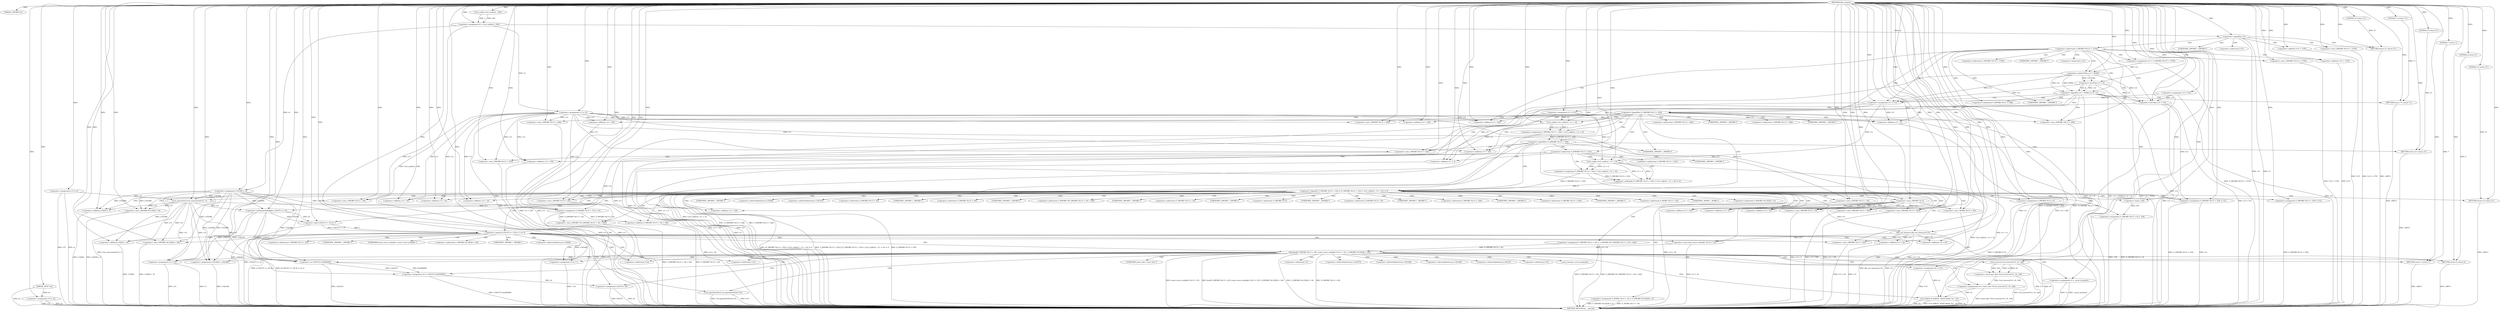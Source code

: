 digraph tftp_connect {  
"1000113" [label = "(METHOD,tftp_connect)" ]
"1000413" [label = "(METHOD_RETURN,int __fastcall)" ]
"1000114" [label = "(PARAM,_DWORD *a1)" ]
"1000115" [label = "(PARAM,_BYTE *a2)" ]
"1000129" [label = "(<operator>.assignment,v15 = a1)" ]
"1000132" [label = "(<operator>.assignment,v14 = a2)" ]
"1000135" [label = "(<operator>.assignment,v12 = 512)" ]
"1000138" [label = "(<operator>.assignment,v2 = Curl_ccalloc(1, 336))" ]
"1000140" [label = "(Curl_ccalloc,Curl_ccalloc(1, 336))" ]
"1000143" [label = "(<operator>.assignment,v15[188] = v2)" ]
"1000148" [label = "(<operator>.assignment,v13 = v2)" ]
"1000152" [label = "(<operator>.logicalNot,!v2)" ]
"1000154" [label = "(RETURN,return 27;,return 27;)" ]
"1000155" [label = "(LITERAL,27,return 27;)" ]
"1000158" [label = "(<operator>.cast,(_DWORD *)(*v15 + 1576))" ]
"1000160" [label = "(<operator>.addition,*v15 + 1576)" ]
"1000165" [label = "(<operator>.assignment,v12 = *(_DWORD *)(*v15 + 1576))" ]
"1000168" [label = "(<operator>.cast,(_DWORD *)(*v15 + 1576))" ]
"1000170" [label = "(<operator>.addition,*v15 + 1576)" ]
"1000175" [label = "(<operator>.logicalOr,v12 > 65464 || v12 < 8)" ]
"1000176" [label = "(<operator>.greaterThan,v12 > 65464)" ]
"1000179" [label = "(<operator>.lessThan,v12 < 8)" ]
"1000182" [label = "(RETURN,return 71;,return 71;)" ]
"1000183" [label = "(LITERAL,71,return 71;)" ]
"1000184" [label = "(<operator>.assignment,v11 = v12)" ]
"1000188" [label = "(<operator>.lessThan,v12 < 512)" ]
"1000191" [label = "(<operator>.assignment,v11 = 512)" ]
"1000195" [label = "(<operator>.logicalNot,!*(_DWORD *)(v13 + 328))" ]
"1000197" [label = "(<operator>.cast,(_DWORD *)(v13 + 328))" ]
"1000199" [label = "(<operator>.addition,v13 + 328)" ]
"1000203" [label = "(<operator>.assignment,*(_DWORD *)(v13 + 328) = Curl_ccalloc(1, v11 + 4))" ]
"1000205" [label = "(<operator>.cast,(_DWORD *)(v13 + 328))" ]
"1000207" [label = "(<operator>.addition,v13 + 328)" ]
"1000210" [label = "(Curl_ccalloc,Curl_ccalloc(1, v11 + 4))" ]
"1000212" [label = "(<operator>.addition,v11 + 4)" ]
"1000216" [label = "(<operator>.logicalNot,!*(_DWORD *)(v13 + 328))" ]
"1000218" [label = "(<operator>.cast,(_DWORD *)(v13 + 328))" ]
"1000220" [label = "(<operator>.addition,v13 + 328)" ]
"1000223" [label = "(RETURN,return 27;,return 27;)" ]
"1000224" [label = "(LITERAL,27,return 27;)" ]
"1000226" [label = "(<operator>.logicalOr,*(_DWORD *)(v13 + 332) || (*(_DWORD *)(v13 + 332) = Curl_ccalloc(1, v11 + 4)) != 0)" ]
"1000228" [label = "(<operator>.cast,(_DWORD *)(v13 + 332))" ]
"1000230" [label = "(<operator>.addition,v13 + 332)" ]
"1000233" [label = "(<operator>.notEquals,(*(_DWORD *)(v13 + 332) = Curl_ccalloc(1, v11 + 4)) != 0)" ]
"1000234" [label = "(<operator>.assignment,*(_DWORD *)(v13 + 332) = Curl_ccalloc(1, v11 + 4))" ]
"1000236" [label = "(<operator>.cast,(_DWORD *)(v13 + 332))" ]
"1000238" [label = "(<operator>.addition,v13 + 332)" ]
"1000241" [label = "(Curl_ccalloc,Curl_ccalloc(1, v11 + 4))" ]
"1000243" [label = "(<operator>.addition,v11 + 4)" ]
"1000248" [label = "(Curl_conncontrol,Curl_conncontrol(v15, 1))" ]
"1000251" [label = "(<operator>.assignment,*(_DWORD *)(v13 + 16) = v15)" ]
"1000253" [label = "(<operator>.cast,(_DWORD *)(v13 + 16))" ]
"1000255" [label = "(<operator>.addition,v13 + 16)" ]
"1000259" [label = "(<operator>.assignment,*(_DWORD *)(v13 + 20) = *(_DWORD *)(*(_DWORD *)(v13 + 16) + 420))" ]
"1000261" [label = "(<operator>.cast,(_DWORD *)(v13 + 20))" ]
"1000263" [label = "(<operator>.addition,v13 + 20)" ]
"1000267" [label = "(<operator>.cast,(_DWORD *)(*(_DWORD *)(v13 + 16) + 420))" ]
"1000269" [label = "(<operator>.addition,*(_DWORD *)(v13 + 16) + 420)" ]
"1000271" [label = "(<operator>.cast,(_DWORD *)(v13 + 16))" ]
"1000273" [label = "(<operator>.addition,v13 + 16)" ]
"1000277" [label = "(<operator>.assignment,*(_DWORD *)v13 = 0)" ]
"1000279" [label = "(<operator>.cast,(_DWORD *)v13)" ]
"1000283" [label = "(<operator>.assignment,*(_DWORD *)(v13 + 8) = -100)" ]
"1000285" [label = "(<operator>.cast,(_DWORD *)(v13 + 8))" ]
"1000287" [label = "(<operator>.addition,v13 + 8)" ]
"1000290" [label = "(<operator>.minus,-100)" ]
"1000292" [label = "(<operator>.assignment,*(_DWORD *)(v13 + 320) = 512)" ]
"1000294" [label = "(<operator>.cast,(_DWORD *)(v13 + 320))" ]
"1000296" [label = "(<operator>.addition,v13 + 320)" ]
"1000300" [label = "(<operator>.assignment,*(_DWORD *)(v13 + 324) = v12)" ]
"1000302" [label = "(<operator>.cast,(_DWORD *)(v13 + 324))" ]
"1000304" [label = "(<operator>.addition,v13 + 324)" ]
"1000308" [label = "(<operator>.assignment,*(_WORD *)(v13 + 52) = *(_DWORD *)(v15[20] + 4))" ]
"1000310" [label = "(<operator>.cast,(_WORD *)(v13 + 52))" ]
"1000312" [label = "(<operator>.addition,v13 + 52)" ]
"1000316" [label = "(<operator>.cast,(_DWORD *)(v15[20] + 4))" ]
"1000318" [label = "(<operator>.addition,v15[20] + 4)" ]
"1000323" [label = "(tftp_set_timeouts,tftp_set_timeouts(v13))" ]
"1000326" [label = "(<operator>.equals,((v15[147] >> 25) & 1) == 0)" ]
"1000327" [label = "(<operator>.and,(v15[147] >> 25) & 1)" ]
"1000328" [label = "(<operator>.arithmeticShiftRight,v15[147] >> 25)" ]
"1000337" [label = "(bind,bind(*(_DWORD *)(v13 + 20), (const struct sockaddr *)(v13 + 52), *(_DWORD *)(v15[20] + 16)))" ]
"1000339" [label = "(<operator>.cast,(_DWORD *)(v13 + 20))" ]
"1000341" [label = "(<operator>.addition,v13 + 20)" ]
"1000344" [label = "(<operator>.cast,(const struct sockaddr *)(v13 + 52))" ]
"1000346" [label = "(<operator>.addition,v13 + 52)" ]
"1000350" [label = "(<operator>.cast,(_DWORD *)(v15[20] + 16))" ]
"1000352" [label = "(<operator>.addition,v15[20] + 16)" ]
"1000358" [label = "(<operator>.assignment,v8 = *v15)" ]
"1000362" [label = "(<operator>.assignment,v3 = _errno_location())" ]
"1000365" [label = "(<operator>.assignment,v4 = (const char *)Curl_strerror(*v3, v9, 128))" ]
"1000367" [label = "(<operator>.cast,(const char *)Curl_strerror(*v3, v9, 128))" ]
"1000369" [label = "(Curl_strerror,Curl_strerror(*v3, v9, 128))" ]
"1000374" [label = "(Curl_failf,Curl_failf(v8, \"bind() failed; %s\", v4))" ]
"1000378" [label = "(RETURN,return 7;,return 7;)" ]
"1000379" [label = "(LITERAL,7,return 7;)" ]
"1000380" [label = "(<operator>.assignment,v5 = v15)" ]
"1000383" [label = "(<operator>.assignment,v6 = v15[147] | 0x2000000)" ]
"1000385" [label = "(<operator>.or,v15[147] | 0x2000000)" ]
"1000390" [label = "(<operator>.assignment,v15[148] = v15[148])" ]
"1000397" [label = "(<operator>.assignment,v5[147] = v6)" ]
"1000402" [label = "(Curl_pgrsStartNow,Curl_pgrsStartNow(*v15))" ]
"1000405" [label = "(<operator>.assignment,*v14 = 1)" ]
"1000409" [label = "(RETURN,return 0;,return 0;)" ]
"1000410" [label = "(LITERAL,0,return 0;)" ]
"1000411" [label = "(RETURN,return 27;,return 27;)" ]
"1000412" [label = "(LITERAL,27,return 27;)" ]
"1000157" [label = "(<operator>.indirection,*(_DWORD *)(*v15 + 1576))" ]
"1000159" [label = "(UNKNOWN,_DWORD *,_DWORD *)" ]
"1000161" [label = "(<operator>.indirection,*v15)" ]
"1000167" [label = "(<operator>.indirection,*(_DWORD *)(*v15 + 1576))" ]
"1000169" [label = "(UNKNOWN,_DWORD *,_DWORD *)" ]
"1000171" [label = "(<operator>.indirection,*v15)" ]
"1000196" [label = "(<operator>.indirection,*(_DWORD *)(v13 + 328))" ]
"1000198" [label = "(UNKNOWN,_DWORD *,_DWORD *)" ]
"1000204" [label = "(<operator>.indirection,*(_DWORD *)(v13 + 328))" ]
"1000206" [label = "(UNKNOWN,_DWORD *,_DWORD *)" ]
"1000217" [label = "(<operator>.indirection,*(_DWORD *)(v13 + 328))" ]
"1000219" [label = "(UNKNOWN,_DWORD *,_DWORD *)" ]
"1000227" [label = "(<operator>.indirection,*(_DWORD *)(v13 + 332))" ]
"1000229" [label = "(UNKNOWN,_DWORD *,_DWORD *)" ]
"1000235" [label = "(<operator>.indirection,*(_DWORD *)(v13 + 332))" ]
"1000237" [label = "(UNKNOWN,_DWORD *,_DWORD *)" ]
"1000252" [label = "(<operator>.indirection,*(_DWORD *)(v13 + 16))" ]
"1000254" [label = "(UNKNOWN,_DWORD *,_DWORD *)" ]
"1000260" [label = "(<operator>.indirection,*(_DWORD *)(v13 + 20))" ]
"1000262" [label = "(UNKNOWN,_DWORD *,_DWORD *)" ]
"1000266" [label = "(<operator>.indirection,*(_DWORD *)(*(_DWORD *)(v13 + 16) + 420))" ]
"1000268" [label = "(UNKNOWN,_DWORD *,_DWORD *)" ]
"1000270" [label = "(<operator>.indirection,*(_DWORD *)(v13 + 16))" ]
"1000272" [label = "(UNKNOWN,_DWORD *,_DWORD *)" ]
"1000278" [label = "(<operator>.indirection,*(_DWORD *)v13)" ]
"1000280" [label = "(UNKNOWN,_DWORD *,_DWORD *)" ]
"1000284" [label = "(<operator>.indirection,*(_DWORD *)(v13 + 8))" ]
"1000286" [label = "(UNKNOWN,_DWORD *,_DWORD *)" ]
"1000293" [label = "(<operator>.indirection,*(_DWORD *)(v13 + 320))" ]
"1000295" [label = "(UNKNOWN,_DWORD *,_DWORD *)" ]
"1000301" [label = "(<operator>.indirection,*(_DWORD *)(v13 + 324))" ]
"1000303" [label = "(UNKNOWN,_DWORD *,_DWORD *)" ]
"1000309" [label = "(<operator>.indirection,*(_WORD *)(v13 + 52))" ]
"1000311" [label = "(UNKNOWN,_WORD *,_WORD *)" ]
"1000315" [label = "(<operator>.indirection,*(_DWORD *)(v15[20] + 4))" ]
"1000317" [label = "(UNKNOWN,_DWORD *,_DWORD *)" ]
"1000319" [label = "(<operator>.indirectIndexAccess,v15[20])" ]
"1000329" [label = "(<operator>.indirectIndexAccess,v15[147])" ]
"1000338" [label = "(<operator>.indirection,*(_DWORD *)(v13 + 20))" ]
"1000340" [label = "(UNKNOWN,_DWORD *,_DWORD *)" ]
"1000345" [label = "(UNKNOWN,const struct sockaddr *,const struct sockaddr *)" ]
"1000349" [label = "(<operator>.indirection,*(_DWORD *)(v15[20] + 16))" ]
"1000351" [label = "(UNKNOWN,_DWORD *,_DWORD *)" ]
"1000353" [label = "(<operator>.indirectIndexAccess,v15[20])" ]
"1000360" [label = "(<operator>.indirection,*v15)" ]
"1000364" [label = "(_errno_location,_errno_location())" ]
"1000368" [label = "(UNKNOWN,const char *,const char *)" ]
"1000370" [label = "(<operator>.indirection,*v3)" ]
"1000386" [label = "(<operator>.indirectIndexAccess,v15[147])" ]
"1000391" [label = "(<operator>.indirectIndexAccess,v15[148])" ]
"1000394" [label = "(<operator>.indirectIndexAccess,v15[148])" ]
"1000398" [label = "(<operator>.indirectIndexAccess,v5[147])" ]
"1000403" [label = "(<operator>.indirection,*v15)" ]
"1000406" [label = "(<operator>.indirection,*v14)" ]
  "1000378" -> "1000413"  [ label = "DDG: <RET>"] 
  "1000409" -> "1000413"  [ label = "DDG: <RET>"] 
  "1000223" -> "1000413"  [ label = "DDG: <RET>"] 
  "1000184" -> "1000413"  [ label = "DDG: v11"] 
  "1000210" -> "1000413"  [ label = "DDG: v11 + 4"] 
  "1000259" -> "1000413"  [ label = "DDG: *(_DWORD *)(v13 + 20)"] 
  "1000326" -> "1000413"  [ label = "DDG: (v15[147] >> 25) & 1"] 
  "1000165" -> "1000413"  [ label = "DDG: *(_DWORD *)(*v15 + 1576)"] 
  "1000143" -> "1000413"  [ label = "DDG: v15[188]"] 
  "1000135" -> "1000413"  [ label = "DDG: v12"] 
  "1000241" -> "1000413"  [ label = "DDG: v11 + 4"] 
  "1000160" -> "1000413"  [ label = "DDG: *v15"] 
  "1000374" -> "1000413"  [ label = "DDG: Curl_failf(v8, \"bind() failed; %s\", v4)"] 
  "1000390" -> "1000413"  [ label = "DDG: v15[148]"] 
  "1000300" -> "1000413"  [ label = "DDG: v12"] 
  "1000197" -> "1000413"  [ label = "DDG: v13 + 328"] 
  "1000350" -> "1000413"  [ label = "DDG: v15[20] + 16"] 
  "1000188" -> "1000413"  [ label = "DDG: v12"] 
  "1000238" -> "1000413"  [ label = "DDG: v13"] 
  "1000243" -> "1000413"  [ label = "DDG: v11"] 
  "1000337" -> "1000413"  [ label = "DDG: (const struct sockaddr *)(v13 + 52)"] 
  "1000352" -> "1000413"  [ label = "DDG: v15[20]"] 
  "1000318" -> "1000413"  [ label = "DDG: v15[20]"] 
  "1000267" -> "1000413"  [ label = "DDG: *(_DWORD *)(v13 + 16) + 420"] 
  "1000226" -> "1000413"  [ label = "DDG: (*(_DWORD *)(v13 + 332) = Curl_ccalloc(1, v11 + 4)) != 0"] 
  "1000337" -> "1000413"  [ label = "DDG: bind(*(_DWORD *)(v13 + 20), (const struct sockaddr *)(v13 + 52), *(_DWORD *)(v15[20] + 16))"] 
  "1000251" -> "1000413"  [ label = "DDG: v15"] 
  "1000212" -> "1000413"  [ label = "DDG: v11"] 
  "1000216" -> "1000413"  [ label = "DDG: *(_DWORD *)(v13 + 328)"] 
  "1000228" -> "1000413"  [ label = "DDG: v13 + 332"] 
  "1000323" -> "1000413"  [ label = "DDG: tftp_set_timeouts(v13)"] 
  "1000397" -> "1000413"  [ label = "DDG: v6"] 
  "1000362" -> "1000413"  [ label = "DDG: _errno_location()"] 
  "1000367" -> "1000413"  [ label = "DDG: Curl_strerror(*v3, v9, 128)"] 
  "1000283" -> "1000413"  [ label = "DDG: -100"] 
  "1000220" -> "1000413"  [ label = "DDG: v13"] 
  "1000152" -> "1000413"  [ label = "DDG: !v2"] 
  "1000405" -> "1000413"  [ label = "DDG: *v14"] 
  "1000132" -> "1000413"  [ label = "DDG: a2"] 
  "1000129" -> "1000413"  [ label = "DDG: v15"] 
  "1000294" -> "1000413"  [ label = "DDG: v13 + 320"] 
  "1000380" -> "1000413"  [ label = "DDG: v15"] 
  "1000218" -> "1000413"  [ label = "DDG: v13 + 328"] 
  "1000300" -> "1000413"  [ label = "DDG: *(_DWORD *)(v13 + 324)"] 
  "1000369" -> "1000413"  [ label = "DDG: *v3"] 
  "1000402" -> "1000413"  [ label = "DDG: Curl_pgrsStartNow(*v15)"] 
  "1000269" -> "1000413"  [ label = "DDG: *(_DWORD *)(v13 + 16)"] 
  "1000259" -> "1000413"  [ label = "DDG: *(_DWORD *)(*(_DWORD *)(v13 + 16) + 420)"] 
  "1000226" -> "1000413"  [ label = "DDG: *(_DWORD *)(v13 + 332) || (*(_DWORD *)(v13 + 332) = Curl_ccalloc(1, v11 + 4)) != 0"] 
  "1000234" -> "1000413"  [ label = "DDG: Curl_ccalloc(1, v11 + 4)"] 
  "1000339" -> "1000413"  [ label = "DDG: v13 + 20"] 
  "1000132" -> "1000413"  [ label = "DDG: v14"] 
  "1000226" -> "1000413"  [ label = "DDG: *(_DWORD *)(v13 + 332)"] 
  "1000152" -> "1000413"  [ label = "DDG: v2"] 
  "1000148" -> "1000413"  [ label = "DDG: v13"] 
  "1000179" -> "1000413"  [ label = "DDG: v12"] 
  "1000383" -> "1000413"  [ label = "DDG: v15[147] | 0x2000000"] 
  "1000402" -> "1000413"  [ label = "DDG: *v15"] 
  "1000115" -> "1000413"  [ label = "DDG: a2"] 
  "1000261" -> "1000413"  [ label = "DDG: v13 + 20"] 
  "1000302" -> "1000413"  [ label = "DDG: v13 + 324"] 
  "1000344" -> "1000413"  [ label = "DDG: v13 + 52"] 
  "1000365" -> "1000413"  [ label = "DDG: (const char *)Curl_strerror(*v3, v9, 128)"] 
  "1000292" -> "1000413"  [ label = "DDG: *(_DWORD *)(v13 + 320)"] 
  "1000129" -> "1000413"  [ label = "DDG: a1"] 
  "1000248" -> "1000413"  [ label = "DDG: Curl_conncontrol(v15, 1)"] 
  "1000168" -> "1000413"  [ label = "DDG: *v15 + 1576"] 
  "1000230" -> "1000413"  [ label = "DDG: v13"] 
  "1000285" -> "1000413"  [ label = "DDG: v13 + 8"] 
  "1000369" -> "1000413"  [ label = "DDG: v9"] 
  "1000337" -> "1000413"  [ label = "DDG: *(_DWORD *)(v15[20] + 16)"] 
  "1000170" -> "1000413"  [ label = "DDG: *v15"] 
  "1000188" -> "1000413"  [ label = "DDG: v12 < 512"] 
  "1000308" -> "1000413"  [ label = "DDG: *(_DWORD *)(v15[20] + 4)"] 
  "1000191" -> "1000413"  [ label = "DDG: v11"] 
  "1000397" -> "1000413"  [ label = "DDG: v5[147]"] 
  "1000327" -> "1000413"  [ label = "DDG: v15[147] >> 25"] 
  "1000328" -> "1000413"  [ label = "DDG: v15[147]"] 
  "1000271" -> "1000413"  [ label = "DDG: v13 + 16"] 
  "1000176" -> "1000413"  [ label = "DDG: v12"] 
  "1000374" -> "1000413"  [ label = "DDG: v4"] 
  "1000175" -> "1000413"  [ label = "DDG: v12 > 65464"] 
  "1000175" -> "1000413"  [ label = "DDG: v12 < 8"] 
  "1000195" -> "1000413"  [ label = "DDG: *(_DWORD *)(v13 + 328)"] 
  "1000374" -> "1000413"  [ label = "DDG: v8"] 
  "1000346" -> "1000413"  [ label = "DDG: v13"] 
  "1000138" -> "1000413"  [ label = "DDG: Curl_ccalloc(1, 336)"] 
  "1000277" -> "1000413"  [ label = "DDG: *(_DWORD *)v13"] 
  "1000362" -> "1000413"  [ label = "DDG: v3"] 
  "1000216" -> "1000413"  [ label = "DDG: !*(_DWORD *)(v13 + 328)"] 
  "1000203" -> "1000413"  [ label = "DDG: Curl_ccalloc(1, v11 + 4)"] 
  "1000283" -> "1000413"  [ label = "DDG: *(_DWORD *)(v13 + 8)"] 
  "1000236" -> "1000413"  [ label = "DDG: v13 + 332"] 
  "1000158" -> "1000413"  [ label = "DDG: *v15 + 1576"] 
  "1000308" -> "1000413"  [ label = "DDG: *(_WORD *)(v13 + 52)"] 
  "1000195" -> "1000413"  [ label = "DDG: !*(_DWORD *)(v13 + 328)"] 
  "1000316" -> "1000413"  [ label = "DDG: v15[20] + 4"] 
  "1000175" -> "1000413"  [ label = "DDG: v12 > 65464 || v12 < 8"] 
  "1000326" -> "1000413"  [ label = "DDG: ((v15[147] >> 25) & 1) == 0"] 
  "1000380" -> "1000413"  [ label = "DDG: v5"] 
  "1000323" -> "1000413"  [ label = "DDG: v13"] 
  "1000337" -> "1000413"  [ label = "DDG: *(_DWORD *)(v13 + 20)"] 
  "1000310" -> "1000413"  [ label = "DDG: v13 + 52"] 
  "1000385" -> "1000413"  [ label = "DDG: v15[147]"] 
  "1000358" -> "1000413"  [ label = "DDG: *v15"] 
  "1000182" -> "1000413"  [ label = "DDG: <RET>"] 
  "1000154" -> "1000413"  [ label = "DDG: <RET>"] 
  "1000411" -> "1000413"  [ label = "DDG: <RET>"] 
  "1000113" -> "1000114"  [ label = "DDG: "] 
  "1000113" -> "1000115"  [ label = "DDG: "] 
  "1000113" -> "1000129"  [ label = "DDG: "] 
  "1000115" -> "1000132"  [ label = "DDG: a2"] 
  "1000113" -> "1000132"  [ label = "DDG: "] 
  "1000113" -> "1000135"  [ label = "DDG: "] 
  "1000140" -> "1000138"  [ label = "DDG: 1"] 
  "1000140" -> "1000138"  [ label = "DDG: 336"] 
  "1000113" -> "1000138"  [ label = "DDG: "] 
  "1000113" -> "1000140"  [ label = "DDG: "] 
  "1000138" -> "1000143"  [ label = "DDG: v2"] 
  "1000113" -> "1000143"  [ label = "DDG: "] 
  "1000113" -> "1000148"  [ label = "DDG: "] 
  "1000138" -> "1000148"  [ label = "DDG: v2"] 
  "1000113" -> "1000152"  [ label = "DDG: "] 
  "1000138" -> "1000152"  [ label = "DDG: v2"] 
  "1000155" -> "1000154"  [ label = "DDG: 27"] 
  "1000113" -> "1000154"  [ label = "DDG: "] 
  "1000113" -> "1000155"  [ label = "DDG: "] 
  "1000113" -> "1000158"  [ label = "DDG: "] 
  "1000113" -> "1000160"  [ label = "DDG: "] 
  "1000113" -> "1000165"  [ label = "DDG: "] 
  "1000113" -> "1000168"  [ label = "DDG: "] 
  "1000113" -> "1000170"  [ label = "DDG: "] 
  "1000176" -> "1000175"  [ label = "DDG: v12"] 
  "1000176" -> "1000175"  [ label = "DDG: 65464"] 
  "1000165" -> "1000176"  [ label = "DDG: v12"] 
  "1000113" -> "1000176"  [ label = "DDG: "] 
  "1000179" -> "1000175"  [ label = "DDG: v12"] 
  "1000179" -> "1000175"  [ label = "DDG: 8"] 
  "1000176" -> "1000179"  [ label = "DDG: v12"] 
  "1000113" -> "1000179"  [ label = "DDG: "] 
  "1000183" -> "1000182"  [ label = "DDG: 71"] 
  "1000113" -> "1000182"  [ label = "DDG: "] 
  "1000113" -> "1000183"  [ label = "DDG: "] 
  "1000135" -> "1000184"  [ label = "DDG: v12"] 
  "1000179" -> "1000184"  [ label = "DDG: v12"] 
  "1000176" -> "1000184"  [ label = "DDG: v12"] 
  "1000113" -> "1000184"  [ label = "DDG: "] 
  "1000113" -> "1000188"  [ label = "DDG: "] 
  "1000135" -> "1000188"  [ label = "DDG: v12"] 
  "1000179" -> "1000188"  [ label = "DDG: v12"] 
  "1000176" -> "1000188"  [ label = "DDG: v12"] 
  "1000113" -> "1000191"  [ label = "DDG: "] 
  "1000148" -> "1000197"  [ label = "DDG: v13"] 
  "1000113" -> "1000197"  [ label = "DDG: "] 
  "1000148" -> "1000199"  [ label = "DDG: v13"] 
  "1000113" -> "1000199"  [ label = "DDG: "] 
  "1000210" -> "1000203"  [ label = "DDG: 1"] 
  "1000210" -> "1000203"  [ label = "DDG: v11 + 4"] 
  "1000113" -> "1000205"  [ label = "DDG: "] 
  "1000148" -> "1000205"  [ label = "DDG: v13"] 
  "1000113" -> "1000207"  [ label = "DDG: "] 
  "1000148" -> "1000207"  [ label = "DDG: v13"] 
  "1000113" -> "1000210"  [ label = "DDG: "] 
  "1000184" -> "1000210"  [ label = "DDG: v11"] 
  "1000191" -> "1000210"  [ label = "DDG: v11"] 
  "1000184" -> "1000212"  [ label = "DDG: v11"] 
  "1000191" -> "1000212"  [ label = "DDG: v11"] 
  "1000113" -> "1000212"  [ label = "DDG: "] 
  "1000203" -> "1000216"  [ label = "DDG: *(_DWORD *)(v13 + 328)"] 
  "1000113" -> "1000218"  [ label = "DDG: "] 
  "1000148" -> "1000218"  [ label = "DDG: v13"] 
  "1000113" -> "1000220"  [ label = "DDG: "] 
  "1000148" -> "1000220"  [ label = "DDG: v13"] 
  "1000224" -> "1000223"  [ label = "DDG: 27"] 
  "1000113" -> "1000223"  [ label = "DDG: "] 
  "1000113" -> "1000224"  [ label = "DDG: "] 
  "1000234" -> "1000226"  [ label = "DDG: *(_DWORD *)(v13 + 332)"] 
  "1000113" -> "1000228"  [ label = "DDG: "] 
  "1000148" -> "1000228"  [ label = "DDG: v13"] 
  "1000113" -> "1000230"  [ label = "DDG: "] 
  "1000148" -> "1000230"  [ label = "DDG: v13"] 
  "1000233" -> "1000226"  [ label = "DDG: 0"] 
  "1000234" -> "1000233"  [ label = "DDG: *(_DWORD *)(v13 + 332)"] 
  "1000241" -> "1000233"  [ label = "DDG: 1"] 
  "1000241" -> "1000233"  [ label = "DDG: v11 + 4"] 
  "1000113" -> "1000236"  [ label = "DDG: "] 
  "1000148" -> "1000236"  [ label = "DDG: v13"] 
  "1000113" -> "1000238"  [ label = "DDG: "] 
  "1000148" -> "1000238"  [ label = "DDG: v13"] 
  "1000241" -> "1000234"  [ label = "DDG: 1"] 
  "1000241" -> "1000234"  [ label = "DDG: v11 + 4"] 
  "1000113" -> "1000241"  [ label = "DDG: "] 
  "1000184" -> "1000241"  [ label = "DDG: v11"] 
  "1000191" -> "1000241"  [ label = "DDG: v11"] 
  "1000184" -> "1000243"  [ label = "DDG: v11"] 
  "1000191" -> "1000243"  [ label = "DDG: v11"] 
  "1000113" -> "1000243"  [ label = "DDG: "] 
  "1000113" -> "1000233"  [ label = "DDG: "] 
  "1000143" -> "1000248"  [ label = "DDG: v15[188]"] 
  "1000129" -> "1000248"  [ label = "DDG: v15"] 
  "1000113" -> "1000248"  [ label = "DDG: "] 
  "1000143" -> "1000251"  [ label = "DDG: v15[188]"] 
  "1000248" -> "1000251"  [ label = "DDG: v15"] 
  "1000113" -> "1000251"  [ label = "DDG: "] 
  "1000113" -> "1000253"  [ label = "DDG: "] 
  "1000148" -> "1000253"  [ label = "DDG: v13"] 
  "1000113" -> "1000255"  [ label = "DDG: "] 
  "1000148" -> "1000255"  [ label = "DDG: v13"] 
  "1000113" -> "1000261"  [ label = "DDG: "] 
  "1000148" -> "1000261"  [ label = "DDG: v13"] 
  "1000113" -> "1000263"  [ label = "DDG: "] 
  "1000148" -> "1000263"  [ label = "DDG: v13"] 
  "1000251" -> "1000267"  [ label = "DDG: *(_DWORD *)(v13 + 16)"] 
  "1000113" -> "1000267"  [ label = "DDG: "] 
  "1000251" -> "1000269"  [ label = "DDG: *(_DWORD *)(v13 + 16)"] 
  "1000113" -> "1000271"  [ label = "DDG: "] 
  "1000148" -> "1000271"  [ label = "DDG: v13"] 
  "1000113" -> "1000273"  [ label = "DDG: "] 
  "1000148" -> "1000273"  [ label = "DDG: v13"] 
  "1000113" -> "1000269"  [ label = "DDG: "] 
  "1000113" -> "1000277"  [ label = "DDG: "] 
  "1000113" -> "1000279"  [ label = "DDG: "] 
  "1000148" -> "1000279"  [ label = "DDG: v13"] 
  "1000290" -> "1000283"  [ label = "DDG: 100"] 
  "1000279" -> "1000285"  [ label = "DDG: v13"] 
  "1000113" -> "1000285"  [ label = "DDG: "] 
  "1000279" -> "1000287"  [ label = "DDG: v13"] 
  "1000113" -> "1000287"  [ label = "DDG: "] 
  "1000113" -> "1000290"  [ label = "DDG: "] 
  "1000113" -> "1000292"  [ label = "DDG: "] 
  "1000113" -> "1000294"  [ label = "DDG: "] 
  "1000279" -> "1000294"  [ label = "DDG: v13"] 
  "1000113" -> "1000296"  [ label = "DDG: "] 
  "1000279" -> "1000296"  [ label = "DDG: v13"] 
  "1000188" -> "1000300"  [ label = "DDG: v12"] 
  "1000113" -> "1000300"  [ label = "DDG: "] 
  "1000113" -> "1000302"  [ label = "DDG: "] 
  "1000279" -> "1000302"  [ label = "DDG: v13"] 
  "1000113" -> "1000304"  [ label = "DDG: "] 
  "1000279" -> "1000304"  [ label = "DDG: v13"] 
  "1000113" -> "1000310"  [ label = "DDG: "] 
  "1000279" -> "1000310"  [ label = "DDG: v13"] 
  "1000113" -> "1000312"  [ label = "DDG: "] 
  "1000279" -> "1000312"  [ label = "DDG: v13"] 
  "1000143" -> "1000316"  [ label = "DDG: v15[188]"] 
  "1000248" -> "1000316"  [ label = "DDG: v15"] 
  "1000113" -> "1000316"  [ label = "DDG: "] 
  "1000143" -> "1000318"  [ label = "DDG: v15[188]"] 
  "1000248" -> "1000318"  [ label = "DDG: v15"] 
  "1000113" -> "1000318"  [ label = "DDG: "] 
  "1000113" -> "1000323"  [ label = "DDG: "] 
  "1000279" -> "1000323"  [ label = "DDG: v13"] 
  "1000327" -> "1000326"  [ label = "DDG: v15[147] >> 25"] 
  "1000327" -> "1000326"  [ label = "DDG: 1"] 
  "1000328" -> "1000327"  [ label = "DDG: v15[147]"] 
  "1000328" -> "1000327"  [ label = "DDG: 25"] 
  "1000143" -> "1000328"  [ label = "DDG: v15[188]"] 
  "1000248" -> "1000328"  [ label = "DDG: v15"] 
  "1000113" -> "1000328"  [ label = "DDG: "] 
  "1000113" -> "1000327"  [ label = "DDG: "] 
  "1000113" -> "1000326"  [ label = "DDG: "] 
  "1000259" -> "1000337"  [ label = "DDG: *(_DWORD *)(v13 + 20)"] 
  "1000323" -> "1000339"  [ label = "DDG: v13"] 
  "1000113" -> "1000339"  [ label = "DDG: "] 
  "1000323" -> "1000341"  [ label = "DDG: v13"] 
  "1000113" -> "1000341"  [ label = "DDG: "] 
  "1000344" -> "1000337"  [ label = "DDG: v13 + 52"] 
  "1000113" -> "1000344"  [ label = "DDG: "] 
  "1000323" -> "1000344"  [ label = "DDG: v13"] 
  "1000113" -> "1000346"  [ label = "DDG: "] 
  "1000323" -> "1000346"  [ label = "DDG: v13"] 
  "1000143" -> "1000350"  [ label = "DDG: v15[188]"] 
  "1000248" -> "1000350"  [ label = "DDG: v15"] 
  "1000113" -> "1000350"  [ label = "DDG: "] 
  "1000143" -> "1000352"  [ label = "DDG: v15[188]"] 
  "1000248" -> "1000352"  [ label = "DDG: v15"] 
  "1000113" -> "1000352"  [ label = "DDG: "] 
  "1000113" -> "1000358"  [ label = "DDG: "] 
  "1000113" -> "1000362"  [ label = "DDG: "] 
  "1000367" -> "1000365"  [ label = "DDG: Curl_strerror(*v3, v9, 128)"] 
  "1000113" -> "1000365"  [ label = "DDG: "] 
  "1000369" -> "1000367"  [ label = "DDG: *v3"] 
  "1000369" -> "1000367"  [ label = "DDG: v9"] 
  "1000369" -> "1000367"  [ label = "DDG: 128"] 
  "1000113" -> "1000369"  [ label = "DDG: "] 
  "1000358" -> "1000374"  [ label = "DDG: v8"] 
  "1000113" -> "1000374"  [ label = "DDG: "] 
  "1000365" -> "1000374"  [ label = "DDG: v4"] 
  "1000379" -> "1000378"  [ label = "DDG: 7"] 
  "1000113" -> "1000378"  [ label = "DDG: "] 
  "1000113" -> "1000379"  [ label = "DDG: "] 
  "1000143" -> "1000380"  [ label = "DDG: v15[188]"] 
  "1000328" -> "1000380"  [ label = "DDG: v15[147]"] 
  "1000113" -> "1000380"  [ label = "DDG: "] 
  "1000248" -> "1000380"  [ label = "DDG: v15"] 
  "1000385" -> "1000383"  [ label = "DDG: v15[147]"] 
  "1000385" -> "1000383"  [ label = "DDG: 0x2000000"] 
  "1000113" -> "1000383"  [ label = "DDG: "] 
  "1000328" -> "1000385"  [ label = "DDG: v15[147]"] 
  "1000143" -> "1000385"  [ label = "DDG: v15[188]"] 
  "1000113" -> "1000385"  [ label = "DDG: "] 
  "1000248" -> "1000385"  [ label = "DDG: v15"] 
  "1000143" -> "1000390"  [ label = "DDG: v15[188]"] 
  "1000328" -> "1000390"  [ label = "DDG: v15[147]"] 
  "1000113" -> "1000390"  [ label = "DDG: "] 
  "1000248" -> "1000390"  [ label = "DDG: v15"] 
  "1000383" -> "1000397"  [ label = "DDG: v6"] 
  "1000113" -> "1000397"  [ label = "DDG: "] 
  "1000113" -> "1000405"  [ label = "DDG: "] 
  "1000410" -> "1000409"  [ label = "DDG: 0"] 
  "1000113" -> "1000409"  [ label = "DDG: "] 
  "1000113" -> "1000410"  [ label = "DDG: "] 
  "1000412" -> "1000411"  [ label = "DDG: 27"] 
  "1000113" -> "1000411"  [ label = "DDG: "] 
  "1000113" -> "1000412"  [ label = "DDG: "] 
  "1000152" -> "1000160"  [ label = "CDG: "] 
  "1000152" -> "1000159"  [ label = "CDG: "] 
  "1000152" -> "1000158"  [ label = "CDG: "] 
  "1000152" -> "1000157"  [ label = "CDG: "] 
  "1000152" -> "1000154"  [ label = "CDG: "] 
  "1000152" -> "1000161"  [ label = "CDG: "] 
  "1000157" -> "1000176"  [ label = "CDG: "] 
  "1000157" -> "1000175"  [ label = "CDG: "] 
  "1000157" -> "1000171"  [ label = "CDG: "] 
  "1000157" -> "1000170"  [ label = "CDG: "] 
  "1000157" -> "1000169"  [ label = "CDG: "] 
  "1000157" -> "1000168"  [ label = "CDG: "] 
  "1000157" -> "1000167"  [ label = "CDG: "] 
  "1000157" -> "1000165"  [ label = "CDG: "] 
  "1000157" -> "1000188"  [ label = "CDG: "] 
  "1000157" -> "1000184"  [ label = "CDG: "] 
  "1000157" -> "1000199"  [ label = "CDG: "] 
  "1000157" -> "1000198"  [ label = "CDG: "] 
  "1000157" -> "1000197"  [ label = "CDG: "] 
  "1000157" -> "1000196"  [ label = "CDG: "] 
  "1000157" -> "1000195"  [ label = "CDG: "] 
  "1000175" -> "1000188"  [ label = "CDG: "] 
  "1000175" -> "1000184"  [ label = "CDG: "] 
  "1000175" -> "1000182"  [ label = "CDG: "] 
  "1000175" -> "1000199"  [ label = "CDG: "] 
  "1000175" -> "1000198"  [ label = "CDG: "] 
  "1000175" -> "1000197"  [ label = "CDG: "] 
  "1000175" -> "1000196"  [ label = "CDG: "] 
  "1000175" -> "1000195"  [ label = "CDG: "] 
  "1000176" -> "1000179"  [ label = "CDG: "] 
  "1000188" -> "1000191"  [ label = "CDG: "] 
  "1000195" -> "1000207"  [ label = "CDG: "] 
  "1000195" -> "1000206"  [ label = "CDG: "] 
  "1000195" -> "1000205"  [ label = "CDG: "] 
  "1000195" -> "1000204"  [ label = "CDG: "] 
  "1000195" -> "1000203"  [ label = "CDG: "] 
  "1000195" -> "1000220"  [ label = "CDG: "] 
  "1000195" -> "1000219"  [ label = "CDG: "] 
  "1000195" -> "1000218"  [ label = "CDG: "] 
  "1000195" -> "1000217"  [ label = "CDG: "] 
  "1000195" -> "1000216"  [ label = "CDG: "] 
  "1000195" -> "1000212"  [ label = "CDG: "] 
  "1000195" -> "1000210"  [ label = "CDG: "] 
  "1000195" -> "1000230"  [ label = "CDG: "] 
  "1000195" -> "1000229"  [ label = "CDG: "] 
  "1000195" -> "1000228"  [ label = "CDG: "] 
  "1000195" -> "1000227"  [ label = "CDG: "] 
  "1000195" -> "1000226"  [ label = "CDG: "] 
  "1000216" -> "1000223"  [ label = "CDG: "] 
  "1000216" -> "1000230"  [ label = "CDG: "] 
  "1000216" -> "1000229"  [ label = "CDG: "] 
  "1000216" -> "1000228"  [ label = "CDG: "] 
  "1000216" -> "1000227"  [ label = "CDG: "] 
  "1000216" -> "1000226"  [ label = "CDG: "] 
  "1000226" -> "1000255"  [ label = "CDG: "] 
  "1000226" -> "1000254"  [ label = "CDG: "] 
  "1000226" -> "1000253"  [ label = "CDG: "] 
  "1000226" -> "1000252"  [ label = "CDG: "] 
  "1000226" -> "1000251"  [ label = "CDG: "] 
  "1000226" -> "1000248"  [ label = "CDG: "] 
  "1000226" -> "1000272"  [ label = "CDG: "] 
  "1000226" -> "1000271"  [ label = "CDG: "] 
  "1000226" -> "1000270"  [ label = "CDG: "] 
  "1000226" -> "1000269"  [ label = "CDG: "] 
  "1000226" -> "1000268"  [ label = "CDG: "] 
  "1000226" -> "1000267"  [ label = "CDG: "] 
  "1000226" -> "1000266"  [ label = "CDG: "] 
  "1000226" -> "1000263"  [ label = "CDG: "] 
  "1000226" -> "1000262"  [ label = "CDG: "] 
  "1000226" -> "1000261"  [ label = "CDG: "] 
  "1000226" -> "1000260"  [ label = "CDG: "] 
  "1000226" -> "1000259"  [ label = "CDG: "] 
  "1000226" -> "1000287"  [ label = "CDG: "] 
  "1000226" -> "1000286"  [ label = "CDG: "] 
  "1000226" -> "1000285"  [ label = "CDG: "] 
  "1000226" -> "1000284"  [ label = "CDG: "] 
  "1000226" -> "1000283"  [ label = "CDG: "] 
  "1000226" -> "1000280"  [ label = "CDG: "] 
  "1000226" -> "1000279"  [ label = "CDG: "] 
  "1000226" -> "1000278"  [ label = "CDG: "] 
  "1000226" -> "1000277"  [ label = "CDG: "] 
  "1000226" -> "1000273"  [ label = "CDG: "] 
  "1000226" -> "1000304"  [ label = "CDG: "] 
  "1000226" -> "1000303"  [ label = "CDG: "] 
  "1000226" -> "1000302"  [ label = "CDG: "] 
  "1000226" -> "1000301"  [ label = "CDG: "] 
  "1000226" -> "1000300"  [ label = "CDG: "] 
  "1000226" -> "1000296"  [ label = "CDG: "] 
  "1000226" -> "1000295"  [ label = "CDG: "] 
  "1000226" -> "1000294"  [ label = "CDG: "] 
  "1000226" -> "1000293"  [ label = "CDG: "] 
  "1000226" -> "1000292"  [ label = "CDG: "] 
  "1000226" -> "1000290"  [ label = "CDG: "] 
  "1000226" -> "1000319"  [ label = "CDG: "] 
  "1000226" -> "1000318"  [ label = "CDG: "] 
  "1000226" -> "1000317"  [ label = "CDG: "] 
  "1000226" -> "1000316"  [ label = "CDG: "] 
  "1000226" -> "1000315"  [ label = "CDG: "] 
  "1000226" -> "1000312"  [ label = "CDG: "] 
  "1000226" -> "1000311"  [ label = "CDG: "] 
  "1000226" -> "1000310"  [ label = "CDG: "] 
  "1000226" -> "1000309"  [ label = "CDG: "] 
  "1000226" -> "1000308"  [ label = "CDG: "] 
  "1000226" -> "1000329"  [ label = "CDG: "] 
  "1000226" -> "1000328"  [ label = "CDG: "] 
  "1000226" -> "1000327"  [ label = "CDG: "] 
  "1000226" -> "1000326"  [ label = "CDG: "] 
  "1000226" -> "1000323"  [ label = "CDG: "] 
  "1000226" -> "1000411"  [ label = "CDG: "] 
  "1000227" -> "1000238"  [ label = "CDG: "] 
  "1000227" -> "1000237"  [ label = "CDG: "] 
  "1000227" -> "1000236"  [ label = "CDG: "] 
  "1000227" -> "1000235"  [ label = "CDG: "] 
  "1000227" -> "1000234"  [ label = "CDG: "] 
  "1000227" -> "1000233"  [ label = "CDG: "] 
  "1000227" -> "1000243"  [ label = "CDG: "] 
  "1000227" -> "1000241"  [ label = "CDG: "] 
  "1000326" -> "1000352"  [ label = "CDG: "] 
  "1000326" -> "1000351"  [ label = "CDG: "] 
  "1000326" -> "1000350"  [ label = "CDG: "] 
  "1000326" -> "1000349"  [ label = "CDG: "] 
  "1000326" -> "1000346"  [ label = "CDG: "] 
  "1000326" -> "1000345"  [ label = "CDG: "] 
  "1000326" -> "1000344"  [ label = "CDG: "] 
  "1000326" -> "1000341"  [ label = "CDG: "] 
  "1000326" -> "1000340"  [ label = "CDG: "] 
  "1000326" -> "1000339"  [ label = "CDG: "] 
  "1000326" -> "1000338"  [ label = "CDG: "] 
  "1000326" -> "1000337"  [ label = "CDG: "] 
  "1000326" -> "1000353"  [ label = "CDG: "] 
  "1000326" -> "1000409"  [ label = "CDG: "] 
  "1000326" -> "1000406"  [ label = "CDG: "] 
  "1000326" -> "1000405"  [ label = "CDG: "] 
  "1000326" -> "1000403"  [ label = "CDG: "] 
  "1000326" -> "1000402"  [ label = "CDG: "] 
  "1000337" -> "1000368"  [ label = "CDG: "] 
  "1000337" -> "1000367"  [ label = "CDG: "] 
  "1000337" -> "1000365"  [ label = "CDG: "] 
  "1000337" -> "1000364"  [ label = "CDG: "] 
  "1000337" -> "1000362"  [ label = "CDG: "] 
  "1000337" -> "1000360"  [ label = "CDG: "] 
  "1000337" -> "1000358"  [ label = "CDG: "] 
  "1000337" -> "1000383"  [ label = "CDG: "] 
  "1000337" -> "1000380"  [ label = "CDG: "] 
  "1000337" -> "1000378"  [ label = "CDG: "] 
  "1000337" -> "1000374"  [ label = "CDG: "] 
  "1000337" -> "1000370"  [ label = "CDG: "] 
  "1000337" -> "1000369"  [ label = "CDG: "] 
  "1000337" -> "1000398"  [ label = "CDG: "] 
  "1000337" -> "1000397"  [ label = "CDG: "] 
  "1000337" -> "1000394"  [ label = "CDG: "] 
  "1000337" -> "1000391"  [ label = "CDG: "] 
  "1000337" -> "1000390"  [ label = "CDG: "] 
  "1000337" -> "1000386"  [ label = "CDG: "] 
  "1000337" -> "1000385"  [ label = "CDG: "] 
  "1000337" -> "1000409"  [ label = "CDG: "] 
  "1000337" -> "1000406"  [ label = "CDG: "] 
  "1000337" -> "1000405"  [ label = "CDG: "] 
  "1000337" -> "1000403"  [ label = "CDG: "] 
  "1000337" -> "1000402"  [ label = "CDG: "] 
}

